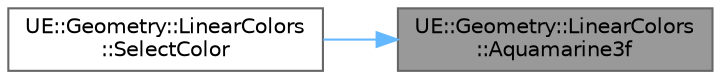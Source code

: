 digraph "UE::Geometry::LinearColors::Aquamarine3f"
{
 // INTERACTIVE_SVG=YES
 // LATEX_PDF_SIZE
  bgcolor="transparent";
  edge [fontname=Helvetica,fontsize=10,labelfontname=Helvetica,labelfontsize=10];
  node [fontname=Helvetica,fontsize=10,shape=box,height=0.2,width=0.4];
  rankdir="RL";
  Node1 [id="Node000001",label="UE::Geometry::LinearColors\l::Aquamarine3f",height=0.2,width=0.4,color="gray40", fillcolor="grey60", style="filled", fontcolor="black",tooltip=" "];
  Node1 -> Node2 [id="edge1_Node000001_Node000002",dir="back",color="steelblue1",style="solid",tooltip=" "];
  Node2 [id="Node000002",label="UE::Geometry::LinearColors\l::SelectColor",height=0.2,width=0.4,color="grey40", fillcolor="white", style="filled",URL="$d9/ded/namespaceUE_1_1Geometry_1_1LinearColors.html#a515296092b783675749e5a655a4df326",tooltip="Select a Color from a fixed color palette based on given Index."];
}
